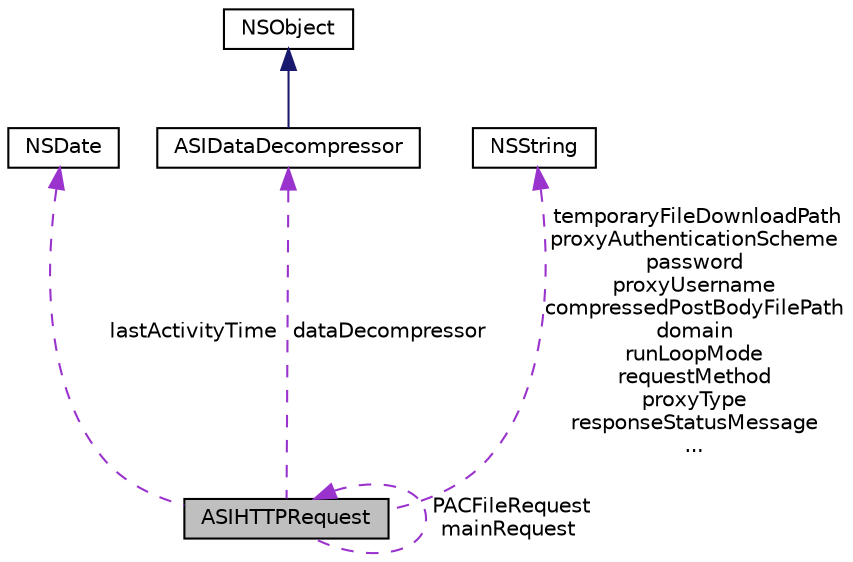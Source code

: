 digraph G
{
  edge [fontname="Helvetica",fontsize="10",labelfontname="Helvetica",labelfontsize="10"];
  node [fontname="Helvetica",fontsize="10",shape=record];
  Node1 [label="ASIHTTPRequest",height=0.2,width=0.4,color="black", fillcolor="grey75", style="filled" fontcolor="black"];
  Node2 -> Node1 [dir="back",color="darkorchid3",fontsize="10",style="dashed",label=" lastActivityTime" ,fontname="Helvetica"];
  Node2 [label="NSDate",height=0.2,width=0.4,color="black", fillcolor="white", style="filled",URL="$class_n_s_date.html"];
  Node3 -> Node1 [dir="back",color="darkorchid3",fontsize="10",style="dashed",label=" dataDecompressor" ,fontname="Helvetica"];
  Node3 [label="ASIDataDecompressor",height=0.2,width=0.4,color="black", fillcolor="white", style="filled",URL="$interface_a_s_i_data_decompressor.html"];
  Node4 -> Node3 [dir="back",color="midnightblue",fontsize="10",style="solid",fontname="Helvetica"];
  Node4 [label="NSObject",height=0.2,width=0.4,color="black", fillcolor="white", style="filled",URL="$class_n_s_object.html"];
  Node5 -> Node1 [dir="back",color="darkorchid3",fontsize="10",style="dashed",label=" temporaryFileDownloadPath\nproxyAuthenticationScheme\npassword\nproxyUsername\ncompressedPostBodyFilePath\ndomain\nrunLoopMode\nrequestMethod\nproxyType\nresponseStatusMessage\n..." ,fontname="Helvetica"];
  Node5 [label="NSString",height=0.2,width=0.4,color="black", fillcolor="white", style="filled",URL="$class_n_s_string.html"];
  Node1 -> Node1 [dir="back",color="darkorchid3",fontsize="10",style="dashed",label=" PACFileRequest\nmainRequest" ,fontname="Helvetica"];
}
